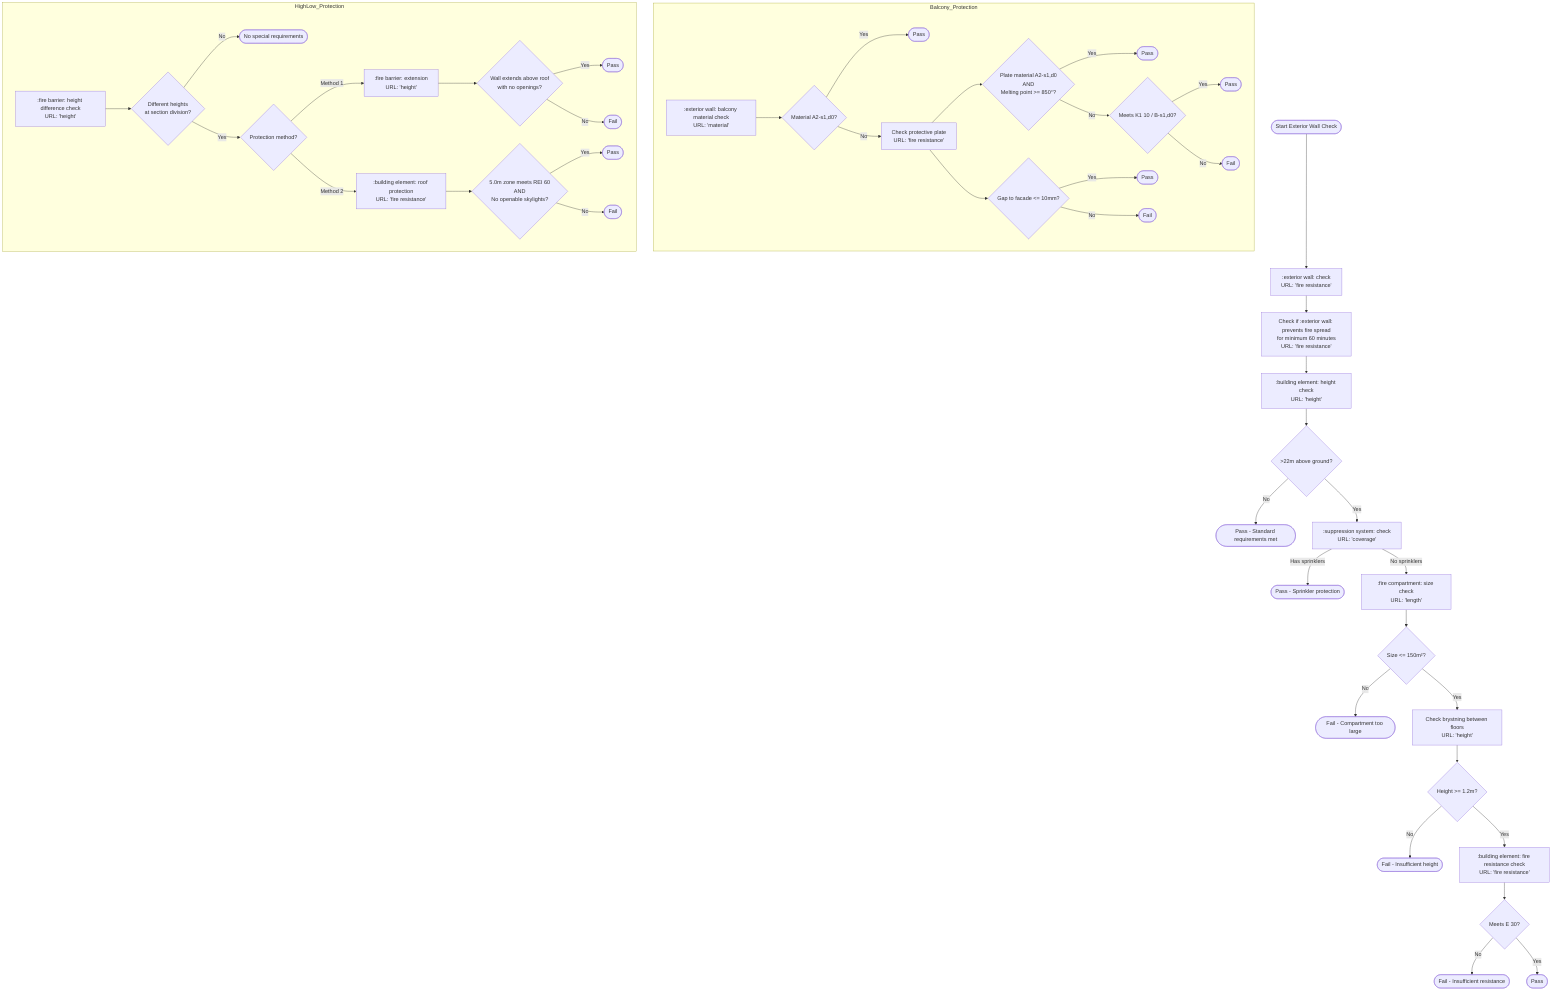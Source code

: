 flowchart TD
    Start([Start Exterior Wall Check]) --> A[":exterior wall: check<br>URL: 'fire resistance'"]
    A --> B["Check if :exterior wall: prevents fire spread<br>for minimum 60 minutes<br>URL: 'fire resistance'"]
    
    B --> C[":building element: height check<br>URL: 'height'"]
    C --> D{">22m above ground?"}
    D -->|No| E([Pass - Standard requirements met])
    D -->|Yes| F[":suppression system: check<br>URL: 'coverage'"]
    
    F -->|Has sprinklers| G([Pass - Sprinkler protection])
    F -->|No sprinklers| H[":fire compartment: size check<br>URL: 'length'"]
    
    H --> I{"Size <= 150m²?"}
    I -->|No| J([Fail - Compartment too large])
    I -->|Yes| K["Check brystning between floors<br>URL: 'height'"]
    
    K --> L{"Height >= 1.2m?"}
    L -->|No| M([Fail - Insufficient height])
    L -->|Yes| N[":building element: fire resistance check<br>URL: 'fire resistance'"]
    
    N --> O{"Meets E 30?"}
    O -->|No| P([Fail - Insufficient resistance])
    O -->|Yes| Q([Pass])

    subgraph Balcony_Protection
        BA[":exterior wall: balcony material check<br>URL: 'material'"]
        BA --> BB{"Material A2-s1,d0?"}
        BB -->|Yes| BC([Pass])
        BB -->|No| BD["Check protective plate<br>URL: 'fire resistance'"]
        BD --> BE{"Plate material A2-s1,d0<br>AND<br>Melting point >= 850°?"}
        BE -->|Yes| BF([Pass])
        BE -->|No| BG{"Meets K1 10 / B-s1,d0?"}
        BG -->|Yes| BH([Pass])
        BG -->|No| BI([Fail])
        BD --> BJ{"Gap to facade <= 10mm?"}
        BJ -->|Yes| BK([Pass])
        BJ -->|No| BL([Fail])
    end

    subgraph HighLow_Protection
        HA[":fire barrier: height difference check<br>URL: 'height'"]
        HA --> HB{"Different heights<br>at section division?"}
        HB -->|No| HC([No special requirements])
        HB -->|Yes| HD{"Protection method?"}
        
        HD -->|Method 1| HE[":fire barrier: extension<br>URL: 'height'"]
        HE --> HF{"Wall extends above roof<br>with no openings?"}
        HF -->|Yes| HG([Pass])
        HF -->|No| HH([Fail])
        
        HD -->|Method 2| HI[":building element: roof protection<br>URL: 'fire resistance'"]
        HI --> HJ{"5.0m zone meets REI 60<br>AND<br>No openable skylights?"}
        HJ -->|Yes| HK([Pass])
        HJ -->|No| HL([Fail])
    end